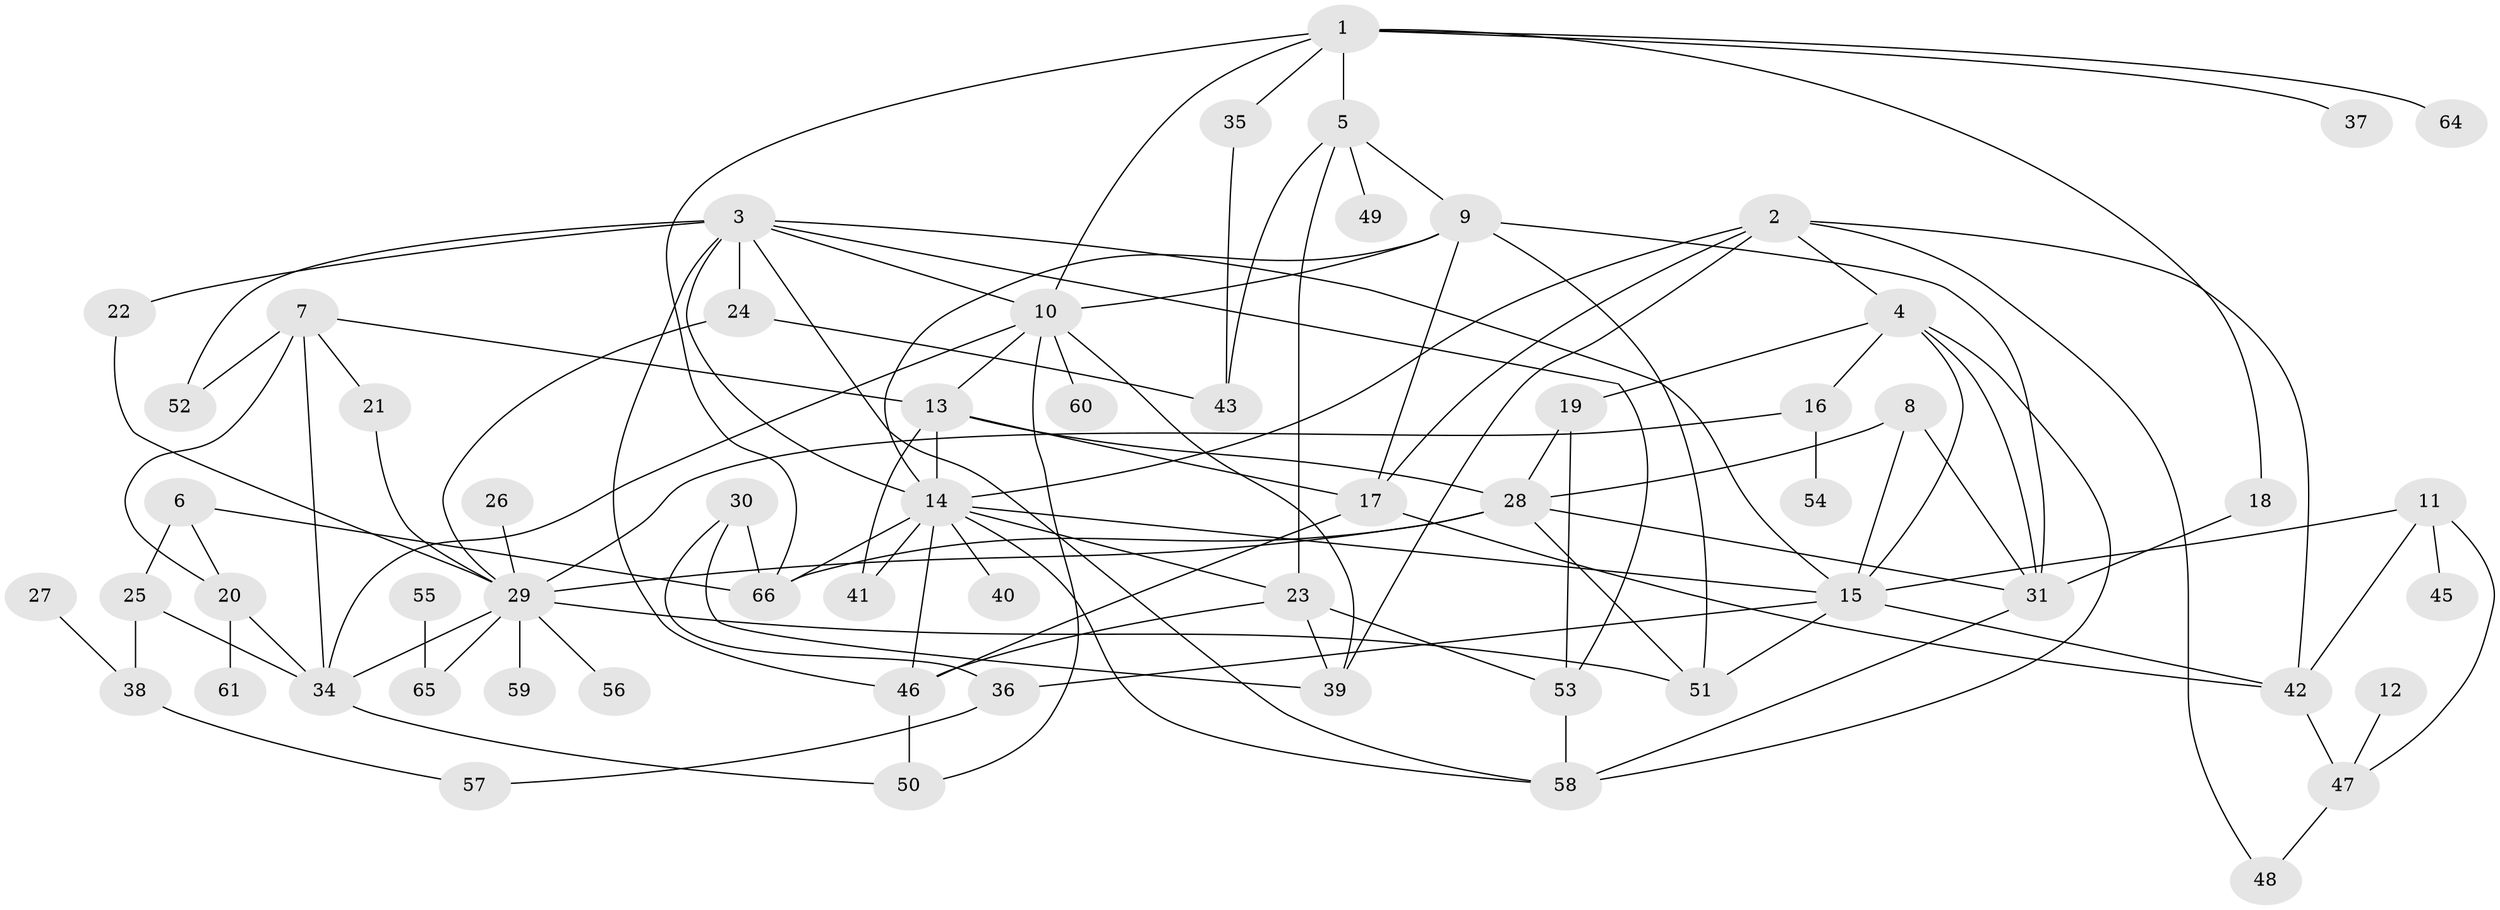 // original degree distribution, {3: 0.20454545454545456, 4: 0.1590909090909091, 2: 0.26515151515151514, 1: 0.1893939393939394, 5: 0.10606060606060606, 6: 0.015151515151515152, 9: 0.007575757575757576, 0: 0.03787878787878788, 7: 0.007575757575757576, 8: 0.007575757575757576}
// Generated by graph-tools (version 1.1) at 2025/33/03/09/25 02:33:29]
// undirected, 61 vertices, 113 edges
graph export_dot {
graph [start="1"]
  node [color=gray90,style=filled];
  1;
  2;
  3;
  4;
  5;
  6;
  7;
  8;
  9;
  10;
  11;
  12;
  13;
  14;
  15;
  16;
  17;
  18;
  19;
  20;
  21;
  22;
  23;
  24;
  25;
  26;
  27;
  28;
  29;
  30;
  31;
  34;
  35;
  36;
  37;
  38;
  39;
  40;
  41;
  42;
  43;
  45;
  46;
  47;
  48;
  49;
  50;
  51;
  52;
  53;
  54;
  55;
  56;
  57;
  58;
  59;
  60;
  61;
  64;
  65;
  66;
  1 -- 5 [weight=1.0];
  1 -- 10 [weight=1.0];
  1 -- 18 [weight=1.0];
  1 -- 35 [weight=1.0];
  1 -- 37 [weight=1.0];
  1 -- 64 [weight=1.0];
  1 -- 66 [weight=1.0];
  2 -- 4 [weight=1.0];
  2 -- 14 [weight=1.0];
  2 -- 17 [weight=1.0];
  2 -- 39 [weight=1.0];
  2 -- 42 [weight=1.0];
  2 -- 48 [weight=1.0];
  3 -- 10 [weight=1.0];
  3 -- 14 [weight=1.0];
  3 -- 15 [weight=1.0];
  3 -- 22 [weight=1.0];
  3 -- 24 [weight=1.0];
  3 -- 46 [weight=1.0];
  3 -- 52 [weight=1.0];
  3 -- 53 [weight=1.0];
  3 -- 58 [weight=1.0];
  4 -- 15 [weight=1.0];
  4 -- 16 [weight=1.0];
  4 -- 19 [weight=1.0];
  4 -- 31 [weight=1.0];
  4 -- 58 [weight=1.0];
  5 -- 9 [weight=1.0];
  5 -- 23 [weight=1.0];
  5 -- 43 [weight=1.0];
  5 -- 49 [weight=1.0];
  6 -- 20 [weight=1.0];
  6 -- 25 [weight=1.0];
  6 -- 66 [weight=1.0];
  7 -- 13 [weight=1.0];
  7 -- 20 [weight=1.0];
  7 -- 21 [weight=2.0];
  7 -- 34 [weight=2.0];
  7 -- 52 [weight=1.0];
  8 -- 15 [weight=1.0];
  8 -- 28 [weight=1.0];
  8 -- 31 [weight=1.0];
  9 -- 10 [weight=1.0];
  9 -- 14 [weight=1.0];
  9 -- 17 [weight=1.0];
  9 -- 31 [weight=1.0];
  9 -- 51 [weight=1.0];
  10 -- 13 [weight=1.0];
  10 -- 34 [weight=1.0];
  10 -- 39 [weight=1.0];
  10 -- 50 [weight=1.0];
  10 -- 60 [weight=1.0];
  11 -- 15 [weight=1.0];
  11 -- 42 [weight=1.0];
  11 -- 45 [weight=1.0];
  11 -- 47 [weight=1.0];
  12 -- 47 [weight=1.0];
  13 -- 14 [weight=2.0];
  13 -- 17 [weight=1.0];
  13 -- 28 [weight=1.0];
  13 -- 41 [weight=1.0];
  14 -- 15 [weight=1.0];
  14 -- 23 [weight=1.0];
  14 -- 40 [weight=1.0];
  14 -- 41 [weight=1.0];
  14 -- 46 [weight=1.0];
  14 -- 58 [weight=1.0];
  14 -- 66 [weight=1.0];
  15 -- 36 [weight=1.0];
  15 -- 42 [weight=1.0];
  15 -- 51 [weight=1.0];
  16 -- 29 [weight=1.0];
  16 -- 54 [weight=1.0];
  17 -- 42 [weight=1.0];
  17 -- 46 [weight=1.0];
  18 -- 31 [weight=2.0];
  19 -- 28 [weight=1.0];
  19 -- 53 [weight=1.0];
  20 -- 34 [weight=1.0];
  20 -- 61 [weight=1.0];
  21 -- 29 [weight=1.0];
  22 -- 29 [weight=1.0];
  23 -- 39 [weight=1.0];
  23 -- 46 [weight=2.0];
  23 -- 53 [weight=1.0];
  24 -- 29 [weight=1.0];
  24 -- 43 [weight=1.0];
  25 -- 34 [weight=1.0];
  25 -- 38 [weight=1.0];
  26 -- 29 [weight=1.0];
  27 -- 38 [weight=1.0];
  28 -- 29 [weight=1.0];
  28 -- 31 [weight=1.0];
  28 -- 51 [weight=1.0];
  28 -- 66 [weight=1.0];
  29 -- 34 [weight=1.0];
  29 -- 51 [weight=1.0];
  29 -- 56 [weight=1.0];
  29 -- 59 [weight=1.0];
  29 -- 65 [weight=1.0];
  30 -- 36 [weight=1.0];
  30 -- 39 [weight=1.0];
  30 -- 66 [weight=1.0];
  31 -- 58 [weight=1.0];
  34 -- 50 [weight=1.0];
  35 -- 43 [weight=1.0];
  36 -- 57 [weight=1.0];
  38 -- 57 [weight=1.0];
  42 -- 47 [weight=1.0];
  46 -- 50 [weight=1.0];
  47 -- 48 [weight=1.0];
  53 -- 58 [weight=1.0];
  55 -- 65 [weight=1.0];
}
